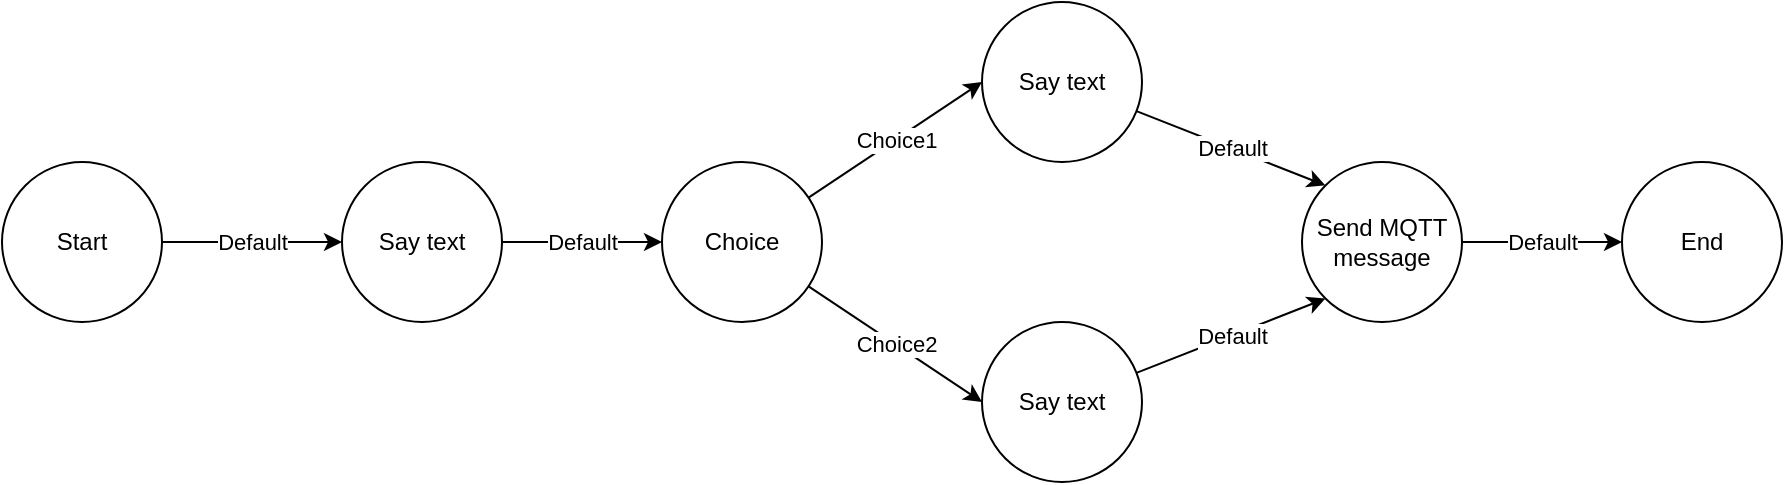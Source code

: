 <mxfile version="19.0.3" type="device" pages="2"><diagram id="mTz2SjSNWPtX28zz_XaB" name="Example"><mxGraphModel dx="1117" dy="770" grid="1" gridSize="10" guides="1" tooltips="1" connect="1" arrows="1" fold="1" page="1" pageScale="1" pageWidth="827" pageHeight="1169" math="0" shadow="0"><root><mxCell id="0"/><mxCell id="1" parent="0"/><mxCell id="m6E0QiCPaO7vIgb4-ByA-7" value="Default" style="edgeStyle=orthogonalEdgeStyle;rounded=0;orthogonalLoop=1;jettySize=auto;html=1;" edge="1" parent="1" source="m6E0QiCPaO7vIgb4-ByA-1" target="m6E0QiCPaO7vIgb4-ByA-2"><mxGeometry relative="1" as="geometry"/></mxCell><mxCell id="m6E0QiCPaO7vIgb4-ByA-1" value="Start" style="ellipse;whiteSpace=wrap;html=1;" vertex="1" parent="1"><mxGeometry x="30" y="80" width="80" height="80" as="geometry"/></mxCell><mxCell id="m6E0QiCPaO7vIgb4-ByA-8" value="Default" style="edgeStyle=orthogonalEdgeStyle;rounded=0;orthogonalLoop=1;jettySize=auto;html=1;" edge="1" parent="1" source="m6E0QiCPaO7vIgb4-ByA-2" target="m6E0QiCPaO7vIgb4-ByA-3"><mxGeometry relative="1" as="geometry"/></mxCell><mxCell id="m6E0QiCPaO7vIgb4-ByA-2" value="Say text" style="ellipse;whiteSpace=wrap;html=1;" vertex="1" parent="1"><mxGeometry x="200" y="80" width="80" height="80" as="geometry"/></mxCell><mxCell id="m6E0QiCPaO7vIgb4-ByA-9" value="Choice1" style="rounded=0;orthogonalLoop=1;jettySize=auto;html=1;entryX=0;entryY=0.5;entryDx=0;entryDy=0;" edge="1" parent="1" source="m6E0QiCPaO7vIgb4-ByA-3" target="m6E0QiCPaO7vIgb4-ByA-5"><mxGeometry relative="1" as="geometry"/></mxCell><mxCell id="m6E0QiCPaO7vIgb4-ByA-10" value="Choice2" style="edgeStyle=none;rounded=0;orthogonalLoop=1;jettySize=auto;html=1;entryX=0;entryY=0.5;entryDx=0;entryDy=0;" edge="1" parent="1" source="m6E0QiCPaO7vIgb4-ByA-3" target="m6E0QiCPaO7vIgb4-ByA-4"><mxGeometry relative="1" as="geometry"/></mxCell><mxCell id="m6E0QiCPaO7vIgb4-ByA-3" value="Choice" style="ellipse;whiteSpace=wrap;html=1;" vertex="1" parent="1"><mxGeometry x="360" y="80" width="80" height="80" as="geometry"/></mxCell><mxCell id="m6E0QiCPaO7vIgb4-ByA-11" value="Default" style="edgeStyle=none;rounded=0;orthogonalLoop=1;jettySize=auto;html=1;entryX=0;entryY=1;entryDx=0;entryDy=0;" edge="1" parent="1" source="m6E0QiCPaO7vIgb4-ByA-4" target="m6E0QiCPaO7vIgb4-ByA-6"><mxGeometry relative="1" as="geometry"/></mxCell><mxCell id="m6E0QiCPaO7vIgb4-ByA-4" value="Say text" style="ellipse;whiteSpace=wrap;html=1;" vertex="1" parent="1"><mxGeometry x="520" y="160" width="80" height="80" as="geometry"/></mxCell><mxCell id="m6E0QiCPaO7vIgb4-ByA-12" value="Default" style="edgeStyle=none;rounded=0;orthogonalLoop=1;jettySize=auto;html=1;entryX=0;entryY=0;entryDx=0;entryDy=0;" edge="1" parent="1" source="m6E0QiCPaO7vIgb4-ByA-5" target="m6E0QiCPaO7vIgb4-ByA-6"><mxGeometry relative="1" as="geometry"/></mxCell><mxCell id="m6E0QiCPaO7vIgb4-ByA-5" value="Say text" style="ellipse;whiteSpace=wrap;html=1;" vertex="1" parent="1"><mxGeometry x="520" width="80" height="80" as="geometry"/></mxCell><mxCell id="m6E0QiCPaO7vIgb4-ByA-14" value="Default" style="edgeStyle=none;rounded=0;orthogonalLoop=1;jettySize=auto;html=1;" edge="1" parent="1" source="m6E0QiCPaO7vIgb4-ByA-6" target="m6E0QiCPaO7vIgb4-ByA-13"><mxGeometry relative="1" as="geometry"/></mxCell><mxCell id="m6E0QiCPaO7vIgb4-ByA-6" value="Send MQTT message" style="ellipse;whiteSpace=wrap;html=1;" vertex="1" parent="1"><mxGeometry x="680" y="80" width="80" height="80" as="geometry"/></mxCell><mxCell id="m6E0QiCPaO7vIgb4-ByA-13" value="End" style="ellipse;whiteSpace=wrap;html=1;" vertex="1" parent="1"><mxGeometry x="840" y="80" width="80" height="80" as="geometry"/></mxCell></root></mxGraphModel></diagram><diagram id="My2IkpWtPJ6UWF9WlEFu" name="Visual"><mxGraphModel dx="1422" dy="980" grid="1" gridSize="10" guides="1" tooltips="1" connect="1" arrows="1" fold="1" page="1" pageScale="1" pageWidth="827" pageHeight="1169" math="0" shadow="0"><root><mxCell id="0"/><mxCell id="1" parent="0"/><mxCell id="O9ixi-OcLQQY9yZwqnuf-1" value="&lt;b&gt;Conditions&lt;/b&gt;&lt;br&gt;to leave&lt;br&gt;not leave&lt;br&gt;leave path" style="ellipse;whiteSpace=wrap;html=1;aspect=fixed;" vertex="1" parent="1"><mxGeometry x="120" width="80" height="80" as="geometry"/></mxCell><mxCell id="O9ixi-OcLQQY9yZwqnuf-2" value="On entry" style="endArrow=classic;html=1;rounded=0;entryX=0;entryY=0.5;entryDx=0;entryDy=0;" edge="1" parent="1" target="O9ixi-OcLQQY9yZwqnuf-1"><mxGeometry width="50" height="50" relative="1" as="geometry"><mxPoint x="36.571" y="40" as="sourcePoint"/><mxPoint x="570" y="-140" as="targetPoint"/></mxGeometry></mxCell><mxCell id="O9ixi-OcLQQY9yZwqnuf-3" value="Sends out mqtt message" style="rounded=0;whiteSpace=wrap;html=1;" vertex="1" parent="1"><mxGeometry y="50" width="120" height="60" as="geometry"/></mxCell><mxCell id="O9ixi-OcLQQY9yZwqnuf-4" value="On leave" style="endArrow=classic;html=1;rounded=0;exitX=1;exitY=0.5;exitDx=0;exitDy=0;" edge="1" parent="1" source="O9ixi-OcLQQY9yZwqnuf-1"><mxGeometry width="50" height="50" relative="1" as="geometry"><mxPoint x="450" y="-120" as="sourcePoint"/><mxPoint x="280" y="40" as="targetPoint"/></mxGeometry></mxCell><mxCell id="O9ixi-OcLQQY9yZwqnuf-5" value="Sends out mqtt message" style="rounded=0;whiteSpace=wrap;html=1;" vertex="1" parent="1"><mxGeometry x="200" y="50" width="120" height="60" as="geometry"/></mxCell></root></mxGraphModel></diagram></mxfile>